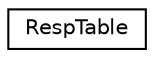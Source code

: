 digraph "Graphical Class Hierarchy"
{
  edge [fontname="Helvetica",fontsize="10",labelfontname="Helvetica",labelfontsize="10"];
  node [fontname="Helvetica",fontsize="10",shape=record];
  rankdir="LR";
  Node1 [label="RespTable",height=0.2,width=0.4,color="black", fillcolor="white", style="filled",URL="$class_resp_table.html"];
}
